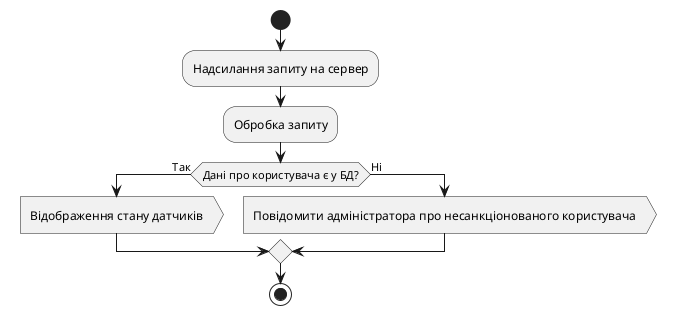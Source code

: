 @startuml
start
:Надсилання запиту на сервер;
:Обробка запиту;
if (Дані про користувача є у БД?) then (Так)
    :Відображення стану датчиків>
else(Ні)
    :Повідомити адміністратора про несанкціонованого користувача>
endif
stop
@enduml